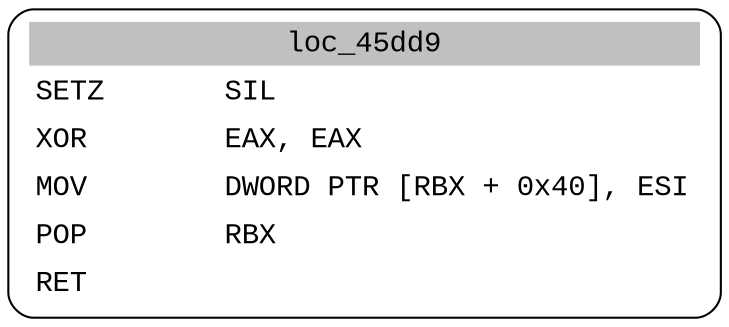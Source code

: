 digraph asm_graph {
1941 [
shape="Mrecord" fontname="Courier New"label =<<table border="0" cellborder="0" cellpadding="3"><tr><td align="center" colspan="2" bgcolor="grey">loc_45dd9</td></tr><tr><td align="left">SETZ       SIL</td></tr><tr><td align="left">XOR        EAX, EAX</td></tr><tr><td align="left">MOV        DWORD PTR [RBX + 0x40], ESI</td></tr><tr><td align="left">POP        RBX</td></tr><tr><td align="left">RET        </td></tr></table>> ];
}